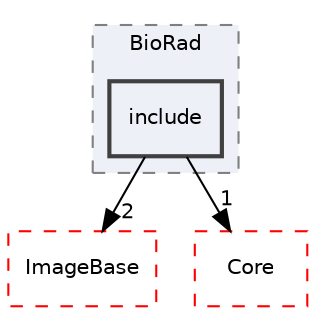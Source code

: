 digraph "include"
{
 // LATEX_PDF_SIZE
  edge [fontname="Helvetica",fontsize="10",labelfontname="Helvetica",labelfontsize="10"];
  node [fontname="Helvetica",fontsize="10",shape=record];
  compound=true
  subgraph clusterdir_81064cb816c9baf0913030c82552c2f5 {
    graph [ bgcolor="#edf0f7", pencolor="grey50", style="filled,dashed,", label="BioRad", fontname="Helvetica", fontsize="10", URL="dir_81064cb816c9baf0913030c82552c2f5.html"]
  dir_1e982bba7aeb58f969dde72a1f9082fb [shape=box, label="include", style="filled,bold,", fillcolor="#edf0f7", color="grey25", URL="dir_1e982bba7aeb58f969dde72a1f9082fb.html"];
  }
  dir_020f7385454ba6ea738f2859cea00f45 [shape=box, label="ImageBase", style="dashed,", fillcolor="#edf0f7", color="red", URL="dir_020f7385454ba6ea738f2859cea00f45.html"];
  dir_cac7f9cecb9aa42a0bd05452dddd8a21 [shape=box, label="Core", style="dashed,", fillcolor="#edf0f7", color="red", URL="dir_cac7f9cecb9aa42a0bd05452dddd8a21.html"];
  dir_1e982bba7aeb58f969dde72a1f9082fb->dir_020f7385454ba6ea738f2859cea00f45 [headlabel="2", labeldistance=1.5 headhref="dir_000111_000046.html"];
  dir_1e982bba7aeb58f969dde72a1f9082fb->dir_cac7f9cecb9aa42a0bd05452dddd8a21 [headlabel="1", labeldistance=1.5 headhref="dir_000111_000014.html"];
}
